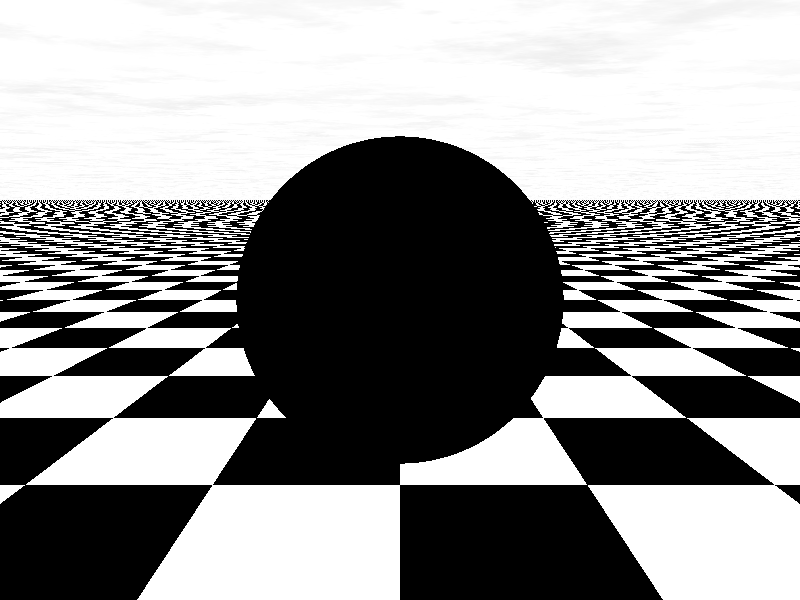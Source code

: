 // File: environment.inc
// Desc: basic environment

#version 3.7;

#include "colors.inc"

global_settings { assumed_gamma 1.0 }

camera {
  location  <0.0, 1.5, -3.0>
  look_at   <0.0, 1.0,  0.0>
  right     x*image_width/image_height
}

// The Sun
light_source {
  <500, 500, -500>
  color rgb <1,1,1>
}

// sky
plane {
  <0,1,0>,10000 hollow  //
  texture {
    pigment {
      color rgb<0.2,0.5,0.8>
    }
    finish { ambient 1 diffuse 0 }
  }
}

plane {
  <0,1,0>,1 hollow  //
  texture {
    pigment {
      bozo turbulence 0.65
      octaves 6  omega 0.7 lambda 2
      color_map { [0.0 color rgb <0.95, 0.95, 0.95>]
                  [0.1 color rgb <0.85, 0.85, 0.85>]
                  [0.5 color rgbt <1, 1, 1, 1> ]
                  [1.0 color rgbt <1, 1, 1, 1> ] }
      rotate<10,20,0>
      scale <0.3, 0.4, 0.2>*3
    }
    finish {ambient 1 diffuse 0}
  }
  scale 1000
}

plane {
  <0,1,0> 0 hollow
  texture { pigment { checker pigment{White}, pigment{Black} } }
}

// fog at the horizon
fog{distance 300000 color White}

object {
  sphere { <0, 1, 0> .8 }
  texture { finish { reflection {1.0} ambient 0 diffuse 0 } }
}
